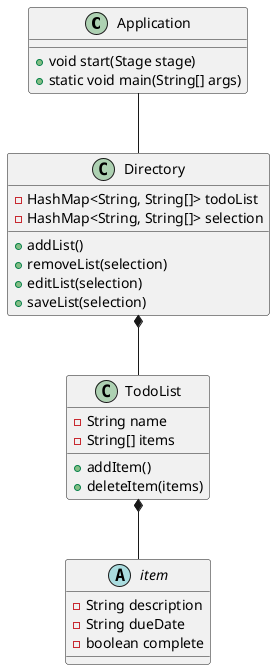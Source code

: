 @startuml

class Application
class Directory
class TodoList
abstract class  item

Application -- Directory
Directory *-- TodoList
TodoList *-- item

abstract class item {
    - String description
    - String dueDate
    - boolean complete
}

class TodoList {
    - String name
    - String[] items
    + addItem()
    + deleteItem(items)
}

class Directory {
    - HashMap<String, String[]> todoList
    - HashMap<String, String[]> selection
    + addList()
    + removeList(selection)
    + editList(selection)
    + saveList(selection)
}

class Application {
    + void start(Stage stage)
    + static void main(String[] args)
}
@enduml